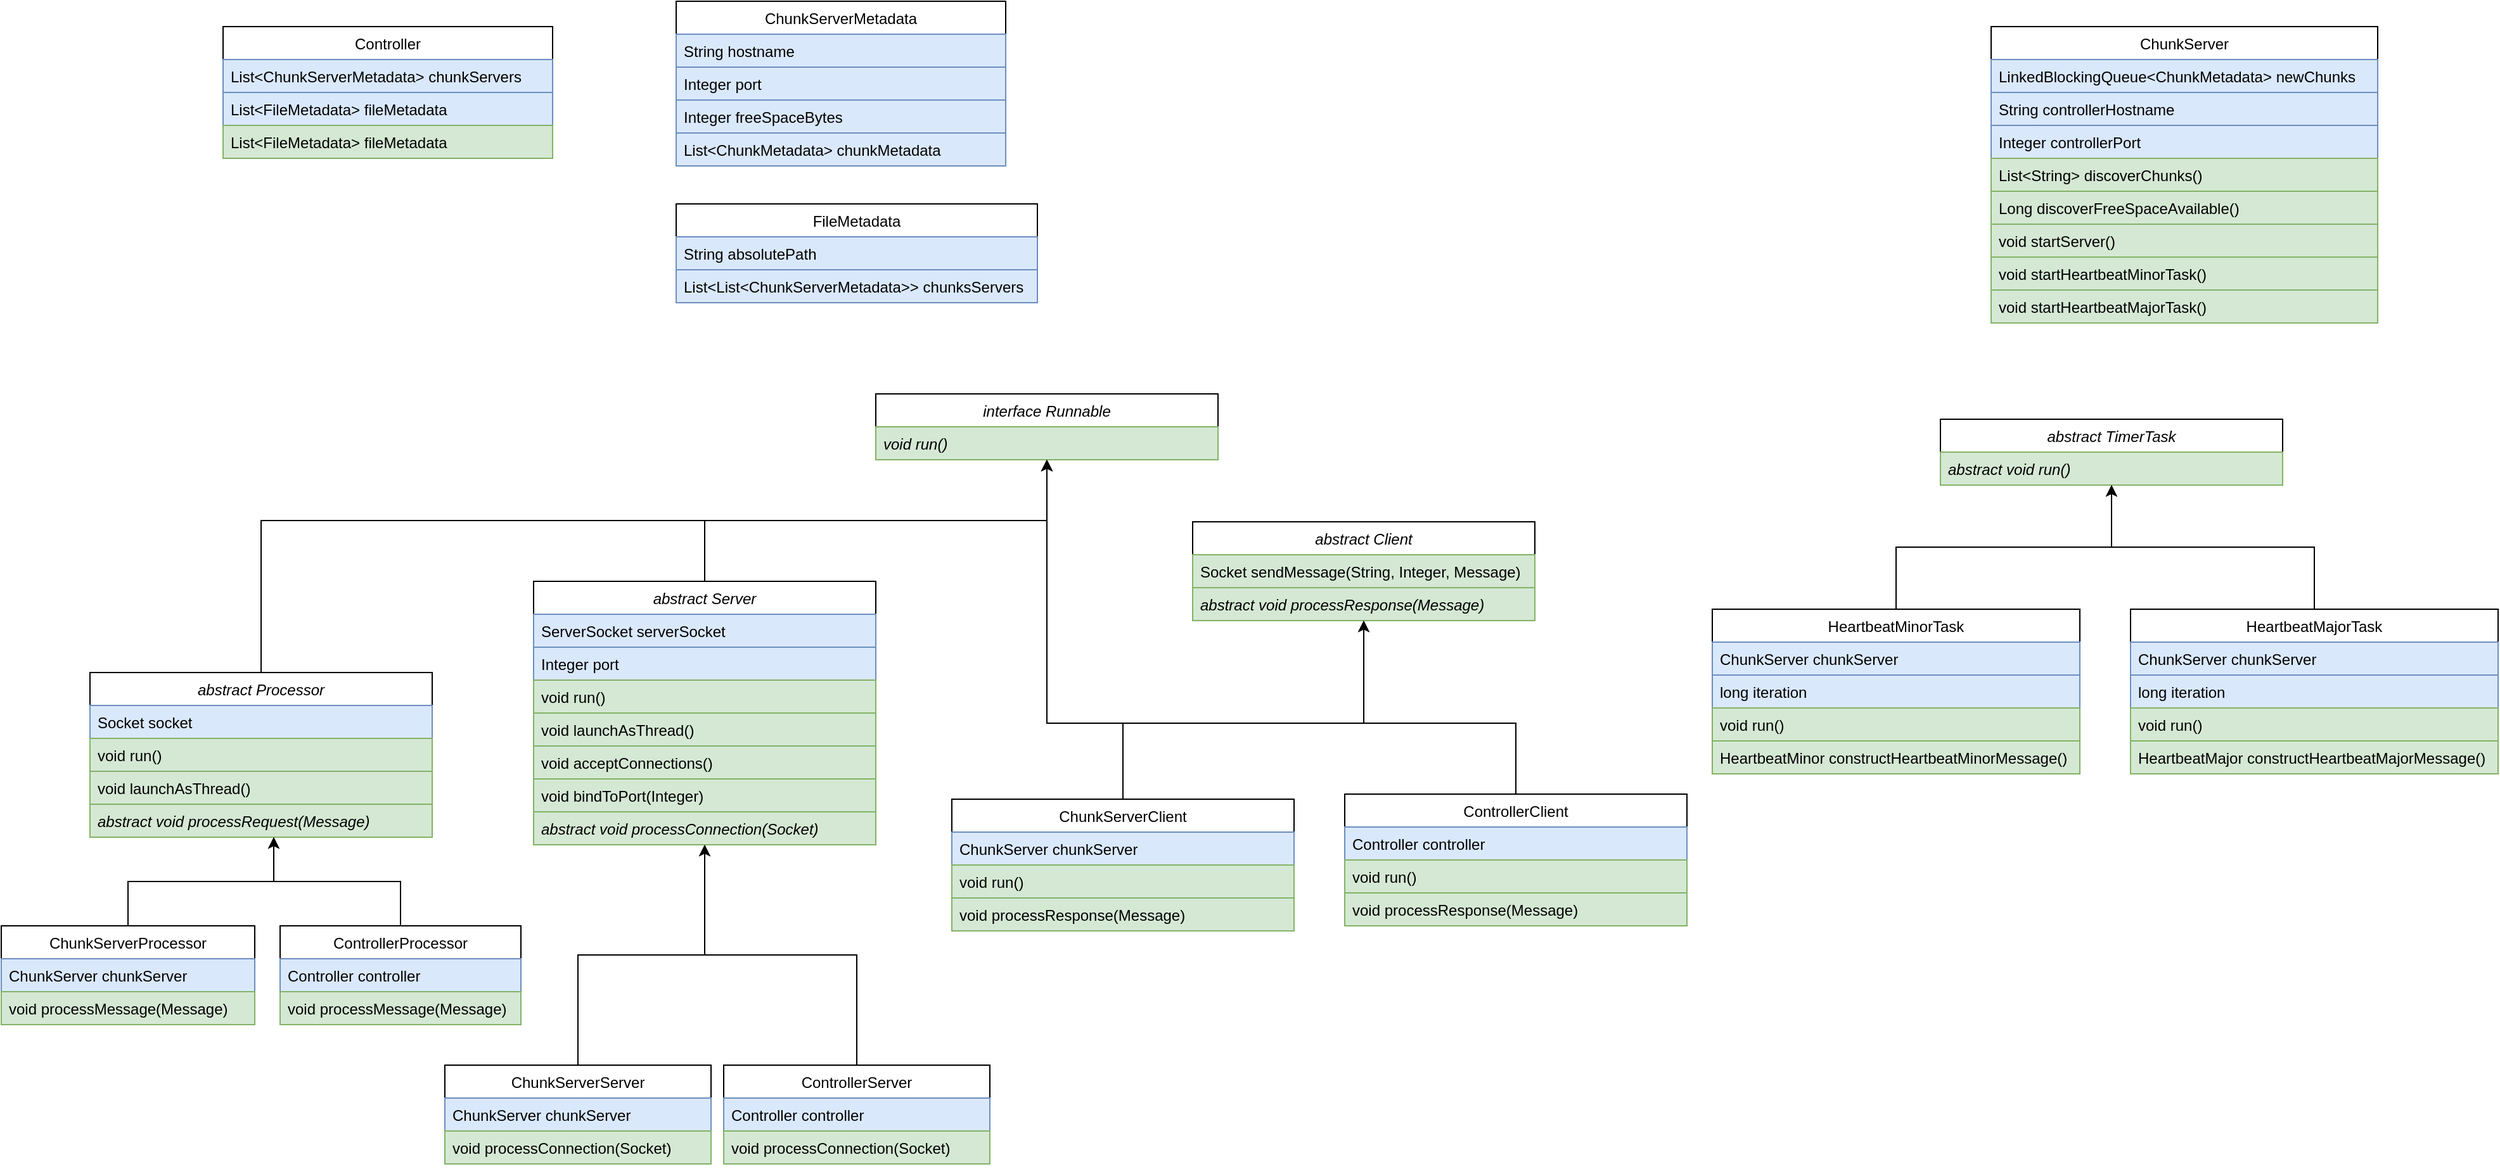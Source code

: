 <mxfile version="15.1.3" type="device"><diagram id="Q_IDgT_Flw_h4HuiwANH" name="Page-1"><mxGraphModel dx="2693" dy="1245" grid="1" gridSize="10" guides="1" tooltips="1" connect="1" arrows="1" fold="1" page="1" pageScale="1" pageWidth="850" pageHeight="1100" math="0" shadow="0"><root><mxCell id="0"/><mxCell id="1" parent="0"/><mxCell id="u7sugchCwqOfb5AUtD0d-2" value="Controller" style="swimlane;fontStyle=0;childLayout=stackLayout;horizontal=1;startSize=26;horizontalStack=0;resizeParent=1;resizeParentMax=0;resizeLast=0;collapsible=1;marginBottom=0;" parent="1" vertex="1"><mxGeometry x="165" y="150" width="260" height="104" as="geometry"/></mxCell><mxCell id="u7sugchCwqOfb5AUtD0d-88" value="List&lt;ChunkServerMetadata&gt; chunkServers" style="text;strokeColor=#6c8ebf;fillColor=#dae8fc;align=left;verticalAlign=top;spacingLeft=4;spacingRight=4;overflow=hidden;rotatable=0;points=[[0,0.5],[1,0.5]];portConstraint=eastwest;" parent="u7sugchCwqOfb5AUtD0d-2" vertex="1"><mxGeometry y="26" width="260" height="26" as="geometry"/></mxCell><mxCell id="u7sugchCwqOfb5AUtD0d-4" value="List&lt;FileMetadata&gt; fileMetadata" style="text;strokeColor=#6c8ebf;fillColor=#dae8fc;align=left;verticalAlign=top;spacingLeft=4;spacingRight=4;overflow=hidden;rotatable=0;points=[[0,0.5],[1,0.5]];portConstraint=eastwest;" parent="u7sugchCwqOfb5AUtD0d-2" vertex="1"><mxGeometry y="52" width="260" height="26" as="geometry"/></mxCell><mxCell id="u7sugchCwqOfb5AUtD0d-95" value="List&lt;FileMetadata&gt; fileMetadata" style="text;strokeColor=#82b366;fillColor=#d5e8d4;align=left;verticalAlign=top;spacingLeft=4;spacingRight=4;overflow=hidden;rotatable=0;points=[[0,0.5],[1,0.5]];portConstraint=eastwest;" parent="u7sugchCwqOfb5AUtD0d-2" vertex="1"><mxGeometry y="78" width="260" height="26" as="geometry"/></mxCell><mxCell id="u7sugchCwqOfb5AUtD0d-6" value="ChunkServer" style="swimlane;fontStyle=0;childLayout=stackLayout;horizontal=1;startSize=26;horizontalStack=0;resizeParent=1;resizeParentMax=0;resizeLast=0;collapsible=1;marginBottom=0;" parent="1" vertex="1"><mxGeometry x="1560" y="150" width="305" height="234" as="geometry"><mxRectangle x="120" y="80" width="100" height="26" as="alternateBounds"/></mxGeometry></mxCell><mxCell id="u7sugchCwqOfb5AUtD0d-8" value="LinkedBlockingQueue&lt;ChunkMetadata&gt; newChunks" style="text;strokeColor=#6c8ebf;fillColor=#dae8fc;align=left;verticalAlign=top;spacingLeft=4;spacingRight=4;overflow=hidden;rotatable=0;points=[[0,0.5],[1,0.5]];portConstraint=eastwest;" parent="u7sugchCwqOfb5AUtD0d-6" vertex="1"><mxGeometry y="26" width="305" height="26" as="geometry"/></mxCell><mxCell id="EH7xUFtdd0SIGHg9BdvD-9" value="String controllerHostname" style="text;strokeColor=#6c8ebf;fillColor=#dae8fc;align=left;verticalAlign=top;spacingLeft=4;spacingRight=4;overflow=hidden;rotatable=0;points=[[0,0.5],[1,0.5]];portConstraint=eastwest;" vertex="1" parent="u7sugchCwqOfb5AUtD0d-6"><mxGeometry y="52" width="305" height="26" as="geometry"/></mxCell><mxCell id="EH7xUFtdd0SIGHg9BdvD-10" value="Integer controllerPort" style="text;strokeColor=#6c8ebf;fillColor=#dae8fc;align=left;verticalAlign=top;spacingLeft=4;spacingRight=4;overflow=hidden;rotatable=0;points=[[0,0.5],[1,0.5]];portConstraint=eastwest;" vertex="1" parent="u7sugchCwqOfb5AUtD0d-6"><mxGeometry y="78" width="305" height="26" as="geometry"/></mxCell><mxCell id="MNMh9Uxhdm_DdzybSauA-1" value="List&lt;String&gt; discoverChunks()" style="text;strokeColor=#82b366;fillColor=#d5e8d4;align=left;verticalAlign=top;spacingLeft=4;spacingRight=4;overflow=hidden;rotatable=0;points=[[0,0.5],[1,0.5]];portConstraint=eastwest;" parent="u7sugchCwqOfb5AUtD0d-6" vertex="1"><mxGeometry y="104" width="305" height="26" as="geometry"/></mxCell><mxCell id="MNMh9Uxhdm_DdzybSauA-2" value="Long discoverFreeSpaceAvailable()" style="text;strokeColor=#82b366;fillColor=#d5e8d4;align=left;verticalAlign=top;spacingLeft=4;spacingRight=4;overflow=hidden;rotatable=0;points=[[0,0.5],[1,0.5]];portConstraint=eastwest;fontStyle=0" parent="u7sugchCwqOfb5AUtD0d-6" vertex="1"><mxGeometry y="130" width="305" height="26" as="geometry"/></mxCell><mxCell id="EH7xUFtdd0SIGHg9BdvD-11" value="void startServer()" style="text;strokeColor=#82b366;fillColor=#d5e8d4;align=left;verticalAlign=top;spacingLeft=4;spacingRight=4;overflow=hidden;rotatable=0;points=[[0,0.5],[1,0.5]];portConstraint=eastwest;fontStyle=0" vertex="1" parent="u7sugchCwqOfb5AUtD0d-6"><mxGeometry y="156" width="305" height="26" as="geometry"/></mxCell><mxCell id="EH7xUFtdd0SIGHg9BdvD-12" value="void startHeartbeatMinorTask()" style="text;strokeColor=#82b366;fillColor=#d5e8d4;align=left;verticalAlign=top;spacingLeft=4;spacingRight=4;overflow=hidden;rotatable=0;points=[[0,0.5],[1,0.5]];portConstraint=eastwest;fontStyle=0" vertex="1" parent="u7sugchCwqOfb5AUtD0d-6"><mxGeometry y="182" width="305" height="26" as="geometry"/></mxCell><mxCell id="EH7xUFtdd0SIGHg9BdvD-13" value="void startHeartbeatMajorTask()" style="text;strokeColor=#82b366;fillColor=#d5e8d4;align=left;verticalAlign=top;spacingLeft=4;spacingRight=4;overflow=hidden;rotatable=0;points=[[0,0.5],[1,0.5]];portConstraint=eastwest;fontStyle=0" vertex="1" parent="u7sugchCwqOfb5AUtD0d-6"><mxGeometry y="208" width="305" height="26" as="geometry"/></mxCell><mxCell id="u7sugchCwqOfb5AUtD0d-32" value="ChunkServerMetadata" style="swimlane;fontStyle=0;childLayout=stackLayout;horizontal=1;startSize=26;horizontalStack=0;resizeParent=1;resizeParentMax=0;resizeLast=0;collapsible=1;marginBottom=0;" parent="1" vertex="1"><mxGeometry x="522.5" y="130" width="260" height="130" as="geometry"/></mxCell><mxCell id="u7sugchCwqOfb5AUtD0d-34" value="String hostname" style="text;strokeColor=#6c8ebf;fillColor=#dae8fc;align=left;verticalAlign=top;spacingLeft=4;spacingRight=4;overflow=hidden;rotatable=0;points=[[0,0.5],[1,0.5]];portConstraint=eastwest;" parent="u7sugchCwqOfb5AUtD0d-32" vertex="1"><mxGeometry y="26" width="260" height="26" as="geometry"/></mxCell><mxCell id="u7sugchCwqOfb5AUtD0d-35" value="Integer port" style="text;strokeColor=#6c8ebf;fillColor=#dae8fc;align=left;verticalAlign=top;spacingLeft=4;spacingRight=4;overflow=hidden;rotatable=0;points=[[0,0.5],[1,0.5]];portConstraint=eastwest;" parent="u7sugchCwqOfb5AUtD0d-32" vertex="1"><mxGeometry y="52" width="260" height="26" as="geometry"/></mxCell><mxCell id="u7sugchCwqOfb5AUtD0d-44" value="Integer freeSpaceBytes" style="text;strokeColor=#6c8ebf;fillColor=#dae8fc;align=left;verticalAlign=top;spacingLeft=4;spacingRight=4;overflow=hidden;rotatable=0;points=[[0,0.5],[1,0.5]];portConstraint=eastwest;" parent="u7sugchCwqOfb5AUtD0d-32" vertex="1"><mxGeometry y="78" width="260" height="26" as="geometry"/></mxCell><mxCell id="u7sugchCwqOfb5AUtD0d-33" value="List&lt;ChunkMetadata&gt; chunkMetadata" style="text;strokeColor=#6c8ebf;fillColor=#dae8fc;align=left;verticalAlign=top;spacingLeft=4;spacingRight=4;overflow=hidden;rotatable=0;points=[[0,0.5],[1,0.5]];portConstraint=eastwest;" parent="u7sugchCwqOfb5AUtD0d-32" vertex="1"><mxGeometry y="104" width="260" height="26" as="geometry"/></mxCell><mxCell id="u7sugchCwqOfb5AUtD0d-37" value="FileMetadata" style="swimlane;fontStyle=0;childLayout=stackLayout;horizontal=1;startSize=26;horizontalStack=0;resizeParent=1;resizeParentMax=0;resizeLast=0;collapsible=1;marginBottom=0;" parent="1" vertex="1"><mxGeometry x="522.5" y="290" width="285" height="78" as="geometry"/></mxCell><mxCell id="u7sugchCwqOfb5AUtD0d-38" value="String absolutePath" style="text;strokeColor=#6c8ebf;fillColor=#dae8fc;align=left;verticalAlign=top;spacingLeft=4;spacingRight=4;overflow=hidden;rotatable=0;points=[[0,0.5],[1,0.5]];portConstraint=eastwest;" parent="u7sugchCwqOfb5AUtD0d-37" vertex="1"><mxGeometry y="26" width="285" height="26" as="geometry"/></mxCell><mxCell id="u7sugchCwqOfb5AUtD0d-39" value="List&lt;List&lt;ChunkServerMetadata&gt;&gt; chunksServers" style="text;strokeColor=#6c8ebf;fillColor=#dae8fc;align=left;verticalAlign=top;spacingLeft=4;spacingRight=4;overflow=hidden;rotatable=0;points=[[0,0.5],[1,0.5]];portConstraint=eastwest;" parent="u7sugchCwqOfb5AUtD0d-37" vertex="1"><mxGeometry y="52" width="285" height="26" as="geometry"/></mxCell><mxCell id="u7sugchCwqOfb5AUtD0d-77" style="edgeStyle=orthogonalEdgeStyle;rounded=0;orthogonalLoop=1;jettySize=auto;html=1;exitX=0.5;exitY=0;exitDx=0;exitDy=0;entryX=0.537;entryY=1;entryDx=0;entryDy=0;entryPerimeter=0;" parent="1" source="u7sugchCwqOfb5AUtD0d-45" target="u7sugchCwqOfb5AUtD0d-76" edge="1"><mxGeometry relative="1" as="geometry"/></mxCell><mxCell id="u7sugchCwqOfb5AUtD0d-45" value="ChunkServerProcessor" style="swimlane;fontStyle=0;childLayout=stackLayout;horizontal=1;startSize=26;horizontalStack=0;resizeParent=1;resizeParentMax=0;resizeLast=0;collapsible=1;marginBottom=0;" parent="1" vertex="1"><mxGeometry x="-10" y="860" width="200" height="78" as="geometry"><mxRectangle x="120" y="80" width="100" height="26" as="alternateBounds"/></mxGeometry></mxCell><mxCell id="u7sugchCwqOfb5AUtD0d-46" value="ChunkServer chunkServer" style="text;strokeColor=#6c8ebf;fillColor=#dae8fc;align=left;verticalAlign=top;spacingLeft=4;spacingRight=4;overflow=hidden;rotatable=0;points=[[0,0.5],[1,0.5]];portConstraint=eastwest;" parent="u7sugchCwqOfb5AUtD0d-45" vertex="1"><mxGeometry y="26" width="200" height="26" as="geometry"/></mxCell><mxCell id="u7sugchCwqOfb5AUtD0d-93" value="void processMessage(Message)" style="text;strokeColor=#82b366;fillColor=#d5e8d4;align=left;verticalAlign=top;spacingLeft=4;spacingRight=4;overflow=hidden;rotatable=0;points=[[0,0.5],[1,0.5]];portConstraint=eastwest;" parent="u7sugchCwqOfb5AUtD0d-45" vertex="1"><mxGeometry y="52" width="200" height="26" as="geometry"/></mxCell><mxCell id="u7sugchCwqOfb5AUtD0d-84" style="edgeStyle=orthogonalEdgeStyle;rounded=0;orthogonalLoop=1;jettySize=auto;html=1;exitX=0.5;exitY=0;exitDx=0;exitDy=0;entryX=0.5;entryY=1;entryDx=0;entryDy=0;" parent="1" source="u7sugchCwqOfb5AUtD0d-50" target="u7sugchCwqOfb5AUtD0d-55" edge="1"><mxGeometry relative="1" as="geometry"/></mxCell><mxCell id="u7sugchCwqOfb5AUtD0d-50" value="ChunkServerServer" style="swimlane;fontStyle=0;childLayout=stackLayout;horizontal=1;startSize=26;horizontalStack=0;resizeParent=1;resizeParentMax=0;resizeLast=0;collapsible=1;marginBottom=0;" parent="1" vertex="1"><mxGeometry x="340" y="970" width="210" height="78" as="geometry"><mxRectangle x="120" y="80" width="100" height="26" as="alternateBounds"/></mxGeometry></mxCell><mxCell id="u7sugchCwqOfb5AUtD0d-54" value="ChunkServer chunkServer" style="text;strokeColor=#6c8ebf;fillColor=#dae8fc;align=left;verticalAlign=top;spacingLeft=4;spacingRight=4;overflow=hidden;rotatable=0;points=[[0,0.5],[1,0.5]];portConstraint=eastwest;fontStyle=0" parent="u7sugchCwqOfb5AUtD0d-50" vertex="1"><mxGeometry y="26" width="210" height="26" as="geometry"/></mxCell><mxCell id="u7sugchCwqOfb5AUtD0d-90" value="void processConnection(Socket)" style="text;strokeColor=#82b366;fillColor=#d5e8d4;align=left;verticalAlign=top;spacingLeft=4;spacingRight=4;overflow=hidden;rotatable=0;points=[[0,0.5],[1,0.5]];portConstraint=eastwest;fontStyle=0" parent="u7sugchCwqOfb5AUtD0d-50" vertex="1"><mxGeometry y="52" width="210" height="26" as="geometry"/></mxCell><mxCell id="u7sugchCwqOfb5AUtD0d-83" style="edgeStyle=orthogonalEdgeStyle;rounded=0;orthogonalLoop=1;jettySize=auto;html=1;exitX=0.5;exitY=0;exitDx=0;exitDy=0;entryX=0.5;entryY=1;entryDx=0;entryDy=0;" parent="1" source="u7sugchCwqOfb5AUtD0d-55" target="u7sugchCwqOfb5AUtD0d-70" edge="1"><mxGeometry relative="1" as="geometry"/></mxCell><mxCell id="u7sugchCwqOfb5AUtD0d-55" value="abstract Server" style="swimlane;fontStyle=2;childLayout=stackLayout;horizontal=1;startSize=26;horizontalStack=0;resizeParent=1;resizeParentMax=0;resizeLast=0;collapsible=1;marginBottom=0;" parent="1" vertex="1"><mxGeometry x="410" y="588" width="270" height="208" as="geometry"><mxRectangle x="120" y="80" width="100" height="26" as="alternateBounds"/></mxGeometry></mxCell><mxCell id="u7sugchCwqOfb5AUtD0d-56" value="ServerSocket serverSocket" style="text;strokeColor=#6c8ebf;fillColor=#dae8fc;align=left;verticalAlign=top;spacingLeft=4;spacingRight=4;overflow=hidden;rotatable=0;points=[[0,0.5],[1,0.5]];portConstraint=eastwest;" parent="u7sugchCwqOfb5AUtD0d-55" vertex="1"><mxGeometry y="26" width="270" height="26" as="geometry"/></mxCell><mxCell id="u7sugchCwqOfb5AUtD0d-57" value="Integer port" style="text;fillColor=#dae8fc;align=left;verticalAlign=top;spacingLeft=4;spacingRight=4;overflow=hidden;rotatable=0;points=[[0,0.5],[1,0.5]];portConstraint=eastwest;strokeColor=#6c8ebf;" parent="u7sugchCwqOfb5AUtD0d-55" vertex="1"><mxGeometry y="52" width="270" height="26" as="geometry"/></mxCell><mxCell id="u7sugchCwqOfb5AUtD0d-80" value="void run()" style="text;strokeColor=#82b366;fillColor=#d5e8d4;align=left;verticalAlign=top;spacingLeft=4;spacingRight=4;overflow=hidden;rotatable=0;points=[[0,0.5],[1,0.5]];portConstraint=eastwest;fontStyle=0" parent="u7sugchCwqOfb5AUtD0d-55" vertex="1"><mxGeometry y="78" width="270" height="26" as="geometry"/></mxCell><mxCell id="u7sugchCwqOfb5AUtD0d-81" value="void launchAsThread()" style="text;strokeColor=#82b366;fillColor=#d5e8d4;align=left;verticalAlign=top;spacingLeft=4;spacingRight=4;overflow=hidden;rotatable=0;points=[[0,0.5],[1,0.5]];portConstraint=eastwest;fontStyle=0" parent="u7sugchCwqOfb5AUtD0d-55" vertex="1"><mxGeometry y="104" width="270" height="26" as="geometry"/></mxCell><mxCell id="u7sugchCwqOfb5AUtD0d-79" value="void acceptConnections()" style="text;strokeColor=#82b366;fillColor=#d5e8d4;align=left;verticalAlign=top;spacingLeft=4;spacingRight=4;overflow=hidden;rotatable=0;points=[[0,0.5],[1,0.5]];portConstraint=eastwest;fontStyle=0" parent="u7sugchCwqOfb5AUtD0d-55" vertex="1"><mxGeometry y="130" width="270" height="26" as="geometry"/></mxCell><mxCell id="u7sugchCwqOfb5AUtD0d-59" value="void bindToPort(Integer)" style="text;strokeColor=#82b366;fillColor=#d5e8d4;align=left;verticalAlign=top;spacingLeft=4;spacingRight=4;overflow=hidden;rotatable=0;points=[[0,0.5],[1,0.5]];portConstraint=eastwest;fontStyle=0" parent="u7sugchCwqOfb5AUtD0d-55" vertex="1"><mxGeometry y="156" width="270" height="26" as="geometry"/></mxCell><mxCell id="u7sugchCwqOfb5AUtD0d-82" value="abstract void processConnection(Socket)" style="text;strokeColor=#82b366;fillColor=#d5e8d4;align=left;verticalAlign=top;spacingLeft=4;spacingRight=4;overflow=hidden;rotatable=0;points=[[0,0.5],[1,0.5]];portConstraint=eastwest;fontStyle=2" parent="u7sugchCwqOfb5AUtD0d-55" vertex="1"><mxGeometry y="182" width="270" height="26" as="geometry"/></mxCell><mxCell id="u7sugchCwqOfb5AUtD0d-75" style="edgeStyle=orthogonalEdgeStyle;rounded=0;orthogonalLoop=1;jettySize=auto;html=1;exitX=0.5;exitY=0;exitDx=0;exitDy=0;entryX=0.5;entryY=1;entryDx=0;entryDy=0;entryPerimeter=0;" parent="1" source="u7sugchCwqOfb5AUtD0d-60" target="u7sugchCwqOfb5AUtD0d-71" edge="1"><mxGeometry relative="1" as="geometry"><Array as="points"><mxPoint x="195" y="540"/><mxPoint x="815" y="540"/></Array></mxGeometry></mxCell><mxCell id="u7sugchCwqOfb5AUtD0d-60" value="abstract Processor" style="swimlane;fontStyle=2;childLayout=stackLayout;horizontal=1;startSize=26;horizontalStack=0;resizeParent=1;resizeParentMax=0;resizeLast=0;collapsible=1;marginBottom=0;" parent="1" vertex="1"><mxGeometry x="60" y="660" width="270" height="130" as="geometry"><mxRectangle x="120" y="80" width="100" height="26" as="alternateBounds"/></mxGeometry></mxCell><mxCell id="u7sugchCwqOfb5AUtD0d-61" value="Socket socket" style="text;fillColor=#dae8fc;align=left;verticalAlign=top;spacingLeft=4;spacingRight=4;overflow=hidden;rotatable=0;points=[[0,0.5],[1,0.5]];portConstraint=eastwest;strokeColor=#6c8ebf;" parent="u7sugchCwqOfb5AUtD0d-60" vertex="1"><mxGeometry y="26" width="270" height="26" as="geometry"/></mxCell><mxCell id="u7sugchCwqOfb5AUtD0d-62" value="void run()" style="text;strokeColor=#82b366;fillColor=#d5e8d4;align=left;verticalAlign=top;spacingLeft=4;spacingRight=4;overflow=hidden;rotatable=0;points=[[0,0.5],[1,0.5]];portConstraint=eastwest;" parent="u7sugchCwqOfb5AUtD0d-60" vertex="1"><mxGeometry y="52" width="270" height="26" as="geometry"/></mxCell><mxCell id="u7sugchCwqOfb5AUtD0d-64" value="void launchAsThread()" style="text;strokeColor=#82b366;fillColor=#d5e8d4;align=left;verticalAlign=top;spacingLeft=4;spacingRight=4;overflow=hidden;rotatable=0;points=[[0,0.5],[1,0.5]];portConstraint=eastwest;fontStyle=0" parent="u7sugchCwqOfb5AUtD0d-60" vertex="1"><mxGeometry y="78" width="270" height="26" as="geometry"/></mxCell><mxCell id="u7sugchCwqOfb5AUtD0d-76" value="abstract void processRequest(Message)" style="text;strokeColor=#82b366;fillColor=#d5e8d4;align=left;verticalAlign=top;spacingLeft=4;spacingRight=4;overflow=hidden;rotatable=0;points=[[0,0.5],[1,0.5]];portConstraint=eastwest;fontStyle=2" parent="u7sugchCwqOfb5AUtD0d-60" vertex="1"><mxGeometry y="104" width="270" height="26" as="geometry"/></mxCell><mxCell id="u7sugchCwqOfb5AUtD0d-78" style="edgeStyle=orthogonalEdgeStyle;rounded=0;orthogonalLoop=1;jettySize=auto;html=1;exitX=0.5;exitY=0;exitDx=0;exitDy=0;entryX=0.537;entryY=1;entryDx=0;entryDy=0;entryPerimeter=0;" parent="1" source="u7sugchCwqOfb5AUtD0d-65" target="u7sugchCwqOfb5AUtD0d-76" edge="1"><mxGeometry relative="1" as="geometry"/></mxCell><mxCell id="u7sugchCwqOfb5AUtD0d-65" value="ControllerProcessor" style="swimlane;fontStyle=0;childLayout=stackLayout;horizontal=1;startSize=26;horizontalStack=0;resizeParent=1;resizeParentMax=0;resizeLast=0;collapsible=1;marginBottom=0;" parent="1" vertex="1"><mxGeometry x="210" y="860" width="190" height="78" as="geometry"><mxRectangle x="120" y="80" width="100" height="26" as="alternateBounds"/></mxGeometry></mxCell><mxCell id="u7sugchCwqOfb5AUtD0d-66" value="Controller controller" style="text;strokeColor=#6c8ebf;fillColor=#dae8fc;align=left;verticalAlign=top;spacingLeft=4;spacingRight=4;overflow=hidden;rotatable=0;points=[[0,0.5],[1,0.5]];portConstraint=eastwest;" parent="u7sugchCwqOfb5AUtD0d-65" vertex="1"><mxGeometry y="26" width="190" height="26" as="geometry"/></mxCell><mxCell id="u7sugchCwqOfb5AUtD0d-92" value="void processMessage(Message)" style="text;strokeColor=#82b366;fillColor=#d5e8d4;align=left;verticalAlign=top;spacingLeft=4;spacingRight=4;overflow=hidden;rotatable=0;points=[[0,0.5],[1,0.5]];portConstraint=eastwest;" parent="u7sugchCwqOfb5AUtD0d-65" vertex="1"><mxGeometry y="52" width="190" height="26" as="geometry"/></mxCell><mxCell id="u7sugchCwqOfb5AUtD0d-70" value="interface Runnable" style="swimlane;fontStyle=2;childLayout=stackLayout;horizontal=1;startSize=26;horizontalStack=0;resizeParent=1;resizeParentMax=0;resizeLast=0;collapsible=1;marginBottom=0;" parent="1" vertex="1"><mxGeometry x="680" y="440" width="270" height="52" as="geometry"><mxRectangle x="120" y="80" width="100" height="26" as="alternateBounds"/></mxGeometry></mxCell><mxCell id="u7sugchCwqOfb5AUtD0d-71" value="void run()" style="text;strokeColor=#82b366;fillColor=#d5e8d4;align=left;verticalAlign=top;spacingLeft=4;spacingRight=4;overflow=hidden;rotatable=0;points=[[0,0.5],[1,0.5]];portConstraint=eastwest;fontStyle=2" parent="u7sugchCwqOfb5AUtD0d-70" vertex="1"><mxGeometry y="26" width="270" height="26" as="geometry"/></mxCell><mxCell id="u7sugchCwqOfb5AUtD0d-87" style="edgeStyle=orthogonalEdgeStyle;rounded=0;orthogonalLoop=1;jettySize=auto;html=1;exitX=0.5;exitY=0;exitDx=0;exitDy=0;entryX=0.5;entryY=1;entryDx=0;entryDy=0;" parent="1" source="u7sugchCwqOfb5AUtD0d-85" target="u7sugchCwqOfb5AUtD0d-55" edge="1"><mxGeometry relative="1" as="geometry"/></mxCell><mxCell id="u7sugchCwqOfb5AUtD0d-85" value="ControllerServer" style="swimlane;fontStyle=0;childLayout=stackLayout;horizontal=1;startSize=26;horizontalStack=0;resizeParent=1;resizeParentMax=0;resizeLast=0;collapsible=1;marginBottom=0;" parent="1" vertex="1"><mxGeometry x="560" y="970" width="210" height="78" as="geometry"><mxRectangle x="120" y="80" width="100" height="26" as="alternateBounds"/></mxGeometry></mxCell><mxCell id="u7sugchCwqOfb5AUtD0d-86" value="Controller controller" style="text;strokeColor=#6c8ebf;fillColor=#dae8fc;align=left;verticalAlign=top;spacingLeft=4;spacingRight=4;overflow=hidden;rotatable=0;points=[[0,0.5],[1,0.5]];portConstraint=eastwest;fontStyle=0" parent="u7sugchCwqOfb5AUtD0d-85" vertex="1"><mxGeometry y="26" width="210" height="26" as="geometry"/></mxCell><mxCell id="u7sugchCwqOfb5AUtD0d-91" value="void processConnection(Socket)" style="text;strokeColor=#82b366;fillColor=#d5e8d4;align=left;verticalAlign=top;spacingLeft=4;spacingRight=4;overflow=hidden;rotatable=0;points=[[0,0.5],[1,0.5]];portConstraint=eastwest;fontStyle=0" parent="u7sugchCwqOfb5AUtD0d-85" vertex="1"><mxGeometry y="52" width="210" height="26" as="geometry"/></mxCell><mxCell id="EH7xUFtdd0SIGHg9BdvD-1" value="abstract Client" style="swimlane;fontStyle=2;childLayout=stackLayout;horizontal=1;startSize=26;horizontalStack=0;resizeParent=1;resizeParentMax=0;resizeLast=0;collapsible=1;marginBottom=0;" vertex="1" parent="1"><mxGeometry x="930" y="541" width="270" height="78" as="geometry"><mxRectangle x="120" y="80" width="100" height="26" as="alternateBounds"/></mxGeometry></mxCell><mxCell id="EH7xUFtdd0SIGHg9BdvD-4" value="Socket sendMessage(String, Integer, Message)" style="text;strokeColor=#82b366;fillColor=#d5e8d4;align=left;verticalAlign=top;spacingLeft=4;spacingRight=4;overflow=hidden;rotatable=0;points=[[0,0.5],[1,0.5]];portConstraint=eastwest;fontStyle=0" vertex="1" parent="EH7xUFtdd0SIGHg9BdvD-1"><mxGeometry y="26" width="270" height="26" as="geometry"/></mxCell><mxCell id="EH7xUFtdd0SIGHg9BdvD-5" value="abstract void processResponse(Message)" style="text;strokeColor=#82b366;fillColor=#d5e8d4;align=left;verticalAlign=top;spacingLeft=4;spacingRight=4;overflow=hidden;rotatable=0;points=[[0,0.5],[1,0.5]];portConstraint=eastwest;fontStyle=2" vertex="1" parent="EH7xUFtdd0SIGHg9BdvD-1"><mxGeometry y="52" width="270" height="26" as="geometry"/></mxCell><mxCell id="EH7xUFtdd0SIGHg9BdvD-14" value="abstract TimerTask" style="swimlane;fontStyle=2;childLayout=stackLayout;horizontal=1;startSize=26;horizontalStack=0;resizeParent=1;resizeParentMax=0;resizeLast=0;collapsible=1;marginBottom=0;" vertex="1" parent="1"><mxGeometry x="1520" y="460" width="270" height="52" as="geometry"><mxRectangle x="120" y="80" width="100" height="26" as="alternateBounds"/></mxGeometry></mxCell><mxCell id="EH7xUFtdd0SIGHg9BdvD-15" value="abstract void run()" style="text;strokeColor=#82b366;fillColor=#d5e8d4;align=left;verticalAlign=top;spacingLeft=4;spacingRight=4;overflow=hidden;rotatable=0;points=[[0,0.5],[1,0.5]];portConstraint=eastwest;fontStyle=2" vertex="1" parent="EH7xUFtdd0SIGHg9BdvD-14"><mxGeometry y="26" width="270" height="26" as="geometry"/></mxCell><mxCell id="EH7xUFtdd0SIGHg9BdvD-20" style="edgeStyle=orthogonalEdgeStyle;rounded=0;orthogonalLoop=1;jettySize=auto;html=1;exitX=0.5;exitY=0;exitDx=0;exitDy=0;entryX=0.5;entryY=1;entryDx=0;entryDy=0;" edge="1" parent="1" source="EH7xUFtdd0SIGHg9BdvD-16" target="EH7xUFtdd0SIGHg9BdvD-14"><mxGeometry relative="1" as="geometry"/></mxCell><mxCell id="EH7xUFtdd0SIGHg9BdvD-16" value="HeartbeatMinorTask" style="swimlane;fontStyle=0;childLayout=stackLayout;horizontal=1;startSize=26;horizontalStack=0;resizeParent=1;resizeParentMax=0;resizeLast=0;collapsible=1;marginBottom=0;" vertex="1" parent="1"><mxGeometry x="1340" y="610" width="290" height="130" as="geometry"><mxRectangle x="120" y="80" width="100" height="26" as="alternateBounds"/></mxGeometry></mxCell><mxCell id="EH7xUFtdd0SIGHg9BdvD-17" value="ChunkServer chunkServer" style="text;strokeColor=#6c8ebf;fillColor=#dae8fc;align=left;verticalAlign=top;spacingLeft=4;spacingRight=4;overflow=hidden;rotatable=0;points=[[0,0.5],[1,0.5]];portConstraint=eastwest;fontStyle=0" vertex="1" parent="EH7xUFtdd0SIGHg9BdvD-16"><mxGeometry y="26" width="290" height="26" as="geometry"/></mxCell><mxCell id="EH7xUFtdd0SIGHg9BdvD-18" value="long iteration" style="text;strokeColor=#6c8ebf;fillColor=#dae8fc;align=left;verticalAlign=top;spacingLeft=4;spacingRight=4;overflow=hidden;rotatable=0;points=[[0,0.5],[1,0.5]];portConstraint=eastwest;fontStyle=0" vertex="1" parent="EH7xUFtdd0SIGHg9BdvD-16"><mxGeometry y="52" width="290" height="26" as="geometry"/></mxCell><mxCell id="EH7xUFtdd0SIGHg9BdvD-19" value="void run()" style="text;strokeColor=#82b366;fillColor=#d5e8d4;align=left;verticalAlign=top;spacingLeft=4;spacingRight=4;overflow=hidden;rotatable=0;points=[[0,0.5],[1,0.5]];portConstraint=eastwest;fontStyle=0" vertex="1" parent="EH7xUFtdd0SIGHg9BdvD-16"><mxGeometry y="78" width="290" height="26" as="geometry"/></mxCell><mxCell id="EH7xUFtdd0SIGHg9BdvD-21" value="HeartbeatMinor constructHeartbeatMinorMessage()" style="text;strokeColor=#82b366;fillColor=#d5e8d4;align=left;verticalAlign=top;spacingLeft=4;spacingRight=4;overflow=hidden;rotatable=0;points=[[0,0.5],[1,0.5]];portConstraint=eastwest;fontStyle=0" vertex="1" parent="EH7xUFtdd0SIGHg9BdvD-16"><mxGeometry y="104" width="290" height="26" as="geometry"/></mxCell><mxCell id="EH7xUFtdd0SIGHg9BdvD-27" style="edgeStyle=orthogonalEdgeStyle;rounded=0;orthogonalLoop=1;jettySize=auto;html=1;exitX=0.5;exitY=0;exitDx=0;exitDy=0;entryX=0.5;entryY=1;entryDx=0;entryDy=0;" edge="1" parent="1" source="EH7xUFtdd0SIGHg9BdvD-22" target="EH7xUFtdd0SIGHg9BdvD-14"><mxGeometry relative="1" as="geometry"/></mxCell><mxCell id="EH7xUFtdd0SIGHg9BdvD-22" value="HeartbeatMajorTask" style="swimlane;fontStyle=0;childLayout=stackLayout;horizontal=1;startSize=26;horizontalStack=0;resizeParent=1;resizeParentMax=0;resizeLast=0;collapsible=1;marginBottom=0;" vertex="1" parent="1"><mxGeometry x="1670" y="610" width="290" height="130" as="geometry"><mxRectangle x="120" y="80" width="100" height="26" as="alternateBounds"/></mxGeometry></mxCell><mxCell id="EH7xUFtdd0SIGHg9BdvD-23" value="ChunkServer chunkServer" style="text;strokeColor=#6c8ebf;fillColor=#dae8fc;align=left;verticalAlign=top;spacingLeft=4;spacingRight=4;overflow=hidden;rotatable=0;points=[[0,0.5],[1,0.5]];portConstraint=eastwest;fontStyle=0" vertex="1" parent="EH7xUFtdd0SIGHg9BdvD-22"><mxGeometry y="26" width="290" height="26" as="geometry"/></mxCell><mxCell id="EH7xUFtdd0SIGHg9BdvD-24" value="long iteration" style="text;strokeColor=#6c8ebf;fillColor=#dae8fc;align=left;verticalAlign=top;spacingLeft=4;spacingRight=4;overflow=hidden;rotatable=0;points=[[0,0.5],[1,0.5]];portConstraint=eastwest;fontStyle=0" vertex="1" parent="EH7xUFtdd0SIGHg9BdvD-22"><mxGeometry y="52" width="290" height="26" as="geometry"/></mxCell><mxCell id="EH7xUFtdd0SIGHg9BdvD-25" value="void run()" style="text;strokeColor=#82b366;fillColor=#d5e8d4;align=left;verticalAlign=top;spacingLeft=4;spacingRight=4;overflow=hidden;rotatable=0;points=[[0,0.5],[1,0.5]];portConstraint=eastwest;fontStyle=0" vertex="1" parent="EH7xUFtdd0SIGHg9BdvD-22"><mxGeometry y="78" width="290" height="26" as="geometry"/></mxCell><mxCell id="EH7xUFtdd0SIGHg9BdvD-26" value="HeartbeatMajor constructHeartbeatMajorMessage()" style="text;strokeColor=#82b366;fillColor=#d5e8d4;align=left;verticalAlign=top;spacingLeft=4;spacingRight=4;overflow=hidden;rotatable=0;points=[[0,0.5],[1,0.5]];portConstraint=eastwest;fontStyle=0" vertex="1" parent="EH7xUFtdd0SIGHg9BdvD-22"><mxGeometry y="104" width="290" height="26" as="geometry"/></mxCell><mxCell id="EH7xUFtdd0SIGHg9BdvD-33" style="edgeStyle=orthogonalEdgeStyle;rounded=0;orthogonalLoop=1;jettySize=auto;html=1;exitX=0.5;exitY=0;exitDx=0;exitDy=0;" edge="1" parent="1" source="EH7xUFtdd0SIGHg9BdvD-28" target="u7sugchCwqOfb5AUtD0d-70"><mxGeometry relative="1" as="geometry"><Array as="points"><mxPoint x="875" y="700"/><mxPoint x="815" y="700"/></Array></mxGeometry></mxCell><mxCell id="EH7xUFtdd0SIGHg9BdvD-40" style="edgeStyle=orthogonalEdgeStyle;rounded=0;orthogonalLoop=1;jettySize=auto;html=1;exitX=0.5;exitY=0;exitDx=0;exitDy=0;entryX=0.5;entryY=1;entryDx=0;entryDy=0;" edge="1" parent="1" source="EH7xUFtdd0SIGHg9BdvD-28" target="EH7xUFtdd0SIGHg9BdvD-1"><mxGeometry relative="1" as="geometry"><Array as="points"><mxPoint x="875" y="700"/><mxPoint x="1065" y="700"/></Array></mxGeometry></mxCell><mxCell id="EH7xUFtdd0SIGHg9BdvD-28" value="ChunkServerClient" style="swimlane;fontStyle=0;childLayout=stackLayout;horizontal=1;startSize=26;horizontalStack=0;resizeParent=1;resizeParentMax=0;resizeLast=0;collapsible=1;marginBottom=0;" vertex="1" parent="1"><mxGeometry x="740" y="760" width="270" height="104" as="geometry"><mxRectangle x="120" y="80" width="100" height="26" as="alternateBounds"/></mxGeometry></mxCell><mxCell id="EH7xUFtdd0SIGHg9BdvD-29" value="ChunkServer chunkServer" style="text;strokeColor=#6c8ebf;fillColor=#dae8fc;align=left;verticalAlign=top;spacingLeft=4;spacingRight=4;overflow=hidden;rotatable=0;points=[[0,0.5],[1,0.5]];portConstraint=eastwest;fontStyle=0" vertex="1" parent="EH7xUFtdd0SIGHg9BdvD-28"><mxGeometry y="26" width="270" height="26" as="geometry"/></mxCell><mxCell id="EH7xUFtdd0SIGHg9BdvD-31" value="void run()" style="text;strokeColor=#82b366;fillColor=#d5e8d4;align=left;verticalAlign=top;spacingLeft=4;spacingRight=4;overflow=hidden;rotatable=0;points=[[0,0.5],[1,0.5]];portConstraint=eastwest;fontStyle=0" vertex="1" parent="EH7xUFtdd0SIGHg9BdvD-28"><mxGeometry y="52" width="270" height="26" as="geometry"/></mxCell><mxCell id="EH7xUFtdd0SIGHg9BdvD-30" value="void processResponse(Message)" style="text;strokeColor=#82b366;fillColor=#d5e8d4;align=left;verticalAlign=top;spacingLeft=4;spacingRight=4;overflow=hidden;rotatable=0;points=[[0,0.5],[1,0.5]];portConstraint=eastwest;fontStyle=0" vertex="1" parent="EH7xUFtdd0SIGHg9BdvD-28"><mxGeometry y="78" width="270" height="26" as="geometry"/></mxCell><mxCell id="EH7xUFtdd0SIGHg9BdvD-38" style="edgeStyle=orthogonalEdgeStyle;rounded=0;orthogonalLoop=1;jettySize=auto;html=1;exitX=0.5;exitY=0;exitDx=0;exitDy=0;entryX=0.5;entryY=1;entryDx=0;entryDy=0;" edge="1" parent="1" source="EH7xUFtdd0SIGHg9BdvD-34" target="EH7xUFtdd0SIGHg9BdvD-1"><mxGeometry relative="1" as="geometry"><Array as="points"><mxPoint x="1185" y="700"/><mxPoint x="1065" y="700"/></Array></mxGeometry></mxCell><mxCell id="EH7xUFtdd0SIGHg9BdvD-39" style="edgeStyle=orthogonalEdgeStyle;rounded=0;orthogonalLoop=1;jettySize=auto;html=1;exitX=0.5;exitY=0;exitDx=0;exitDy=0;entryX=0.5;entryY=1;entryDx=0;entryDy=0;" edge="1" parent="1" source="EH7xUFtdd0SIGHg9BdvD-34" target="u7sugchCwqOfb5AUtD0d-70"><mxGeometry relative="1" as="geometry"><Array as="points"><mxPoint x="1185" y="700"/><mxPoint x="815" y="700"/></Array></mxGeometry></mxCell><mxCell id="EH7xUFtdd0SIGHg9BdvD-34" value="ControllerClient" style="swimlane;fontStyle=0;childLayout=stackLayout;horizontal=1;startSize=26;horizontalStack=0;resizeParent=1;resizeParentMax=0;resizeLast=0;collapsible=1;marginBottom=0;" vertex="1" parent="1"><mxGeometry x="1050" y="756" width="270" height="104" as="geometry"><mxRectangle x="120" y="80" width="100" height="26" as="alternateBounds"/></mxGeometry></mxCell><mxCell id="EH7xUFtdd0SIGHg9BdvD-35" value="Controller controller" style="text;strokeColor=#6c8ebf;fillColor=#dae8fc;align=left;verticalAlign=top;spacingLeft=4;spacingRight=4;overflow=hidden;rotatable=0;points=[[0,0.5],[1,0.5]];portConstraint=eastwest;fontStyle=0" vertex="1" parent="EH7xUFtdd0SIGHg9BdvD-34"><mxGeometry y="26" width="270" height="26" as="geometry"/></mxCell><mxCell id="EH7xUFtdd0SIGHg9BdvD-36" value="void run()" style="text;strokeColor=#82b366;fillColor=#d5e8d4;align=left;verticalAlign=top;spacingLeft=4;spacingRight=4;overflow=hidden;rotatable=0;points=[[0,0.5],[1,0.5]];portConstraint=eastwest;fontStyle=0" vertex="1" parent="EH7xUFtdd0SIGHg9BdvD-34"><mxGeometry y="52" width="270" height="26" as="geometry"/></mxCell><mxCell id="EH7xUFtdd0SIGHg9BdvD-37" value="void processResponse(Message)" style="text;strokeColor=#82b366;fillColor=#d5e8d4;align=left;verticalAlign=top;spacingLeft=4;spacingRight=4;overflow=hidden;rotatable=0;points=[[0,0.5],[1,0.5]];portConstraint=eastwest;fontStyle=0" vertex="1" parent="EH7xUFtdd0SIGHg9BdvD-34"><mxGeometry y="78" width="270" height="26" as="geometry"/></mxCell></root></mxGraphModel></diagram></mxfile>